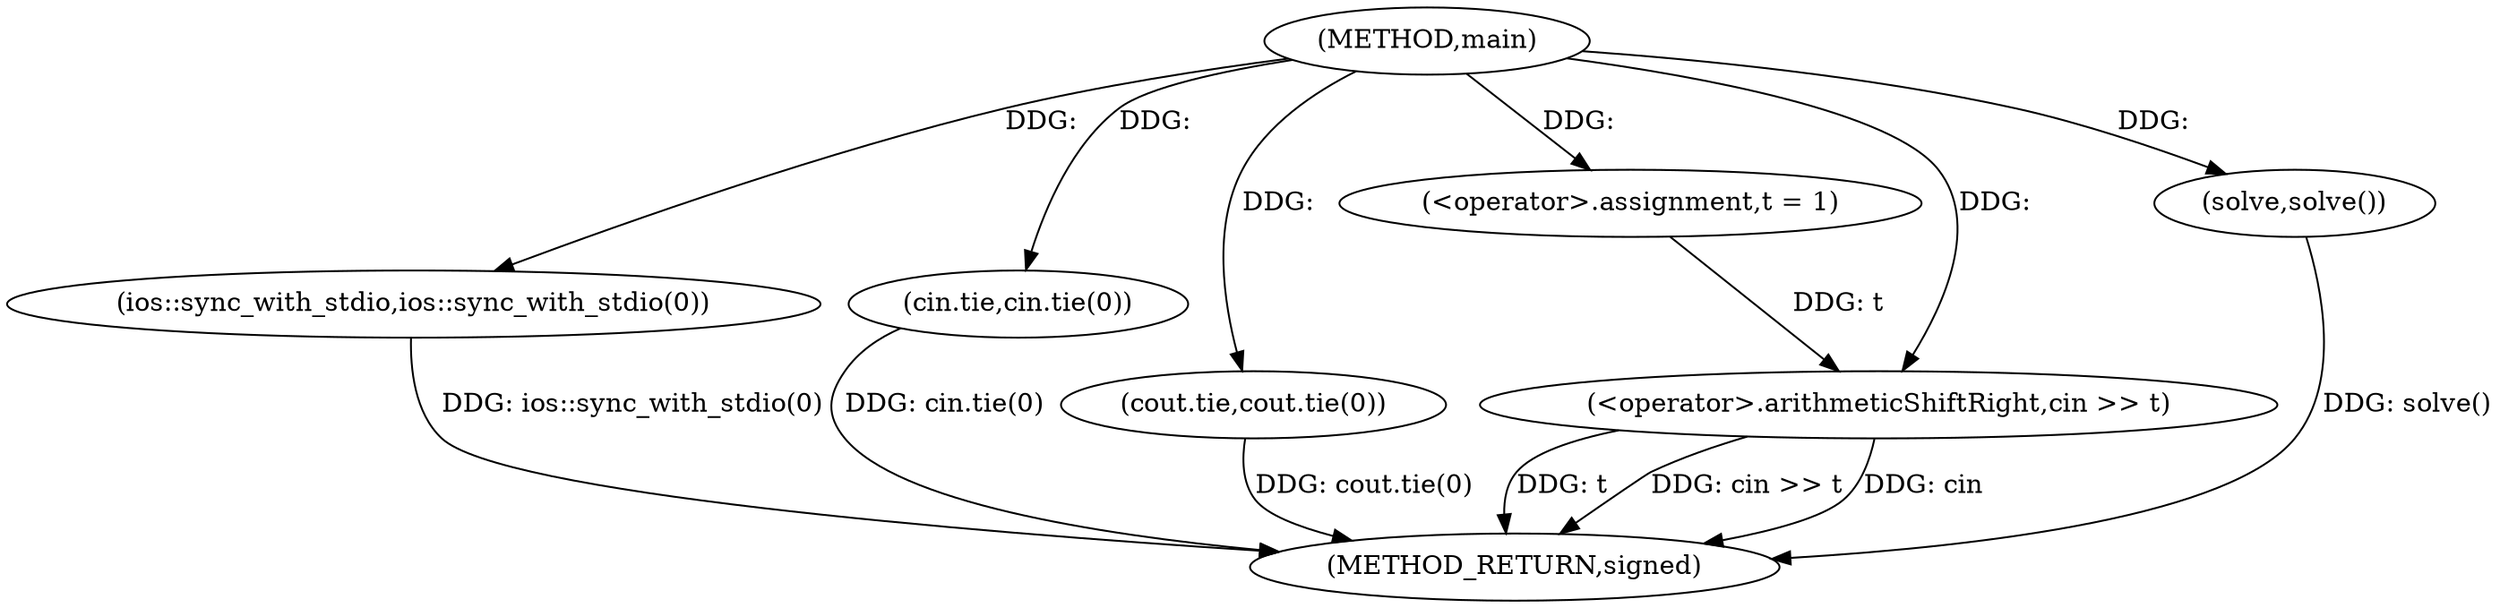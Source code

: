 digraph "main" {  
"1000239" [label = "(METHOD,main)" ]
"1000256" [label = "(METHOD_RETURN,signed)" ]
"1000241" [label = "(ios::sync_with_stdio,ios::sync_with_stdio(0))" ]
"1000243" [label = "(cin.tie,cin.tie(0))" ]
"1000245" [label = "(cout.tie,cout.tie(0))" ]
"1000248" [label = "(<operator>.assignment,t = 1)" ]
"1000251" [label = "(<operator>.arithmeticShiftRight,cin >> t)" ]
"1000255" [label = "(solve,solve())" ]
  "1000241" -> "1000256"  [ label = "DDG: ios::sync_with_stdio(0)"] 
  "1000243" -> "1000256"  [ label = "DDG: cin.tie(0)"] 
  "1000245" -> "1000256"  [ label = "DDG: cout.tie(0)"] 
  "1000251" -> "1000256"  [ label = "DDG: t"] 
  "1000251" -> "1000256"  [ label = "DDG: cin >> t"] 
  "1000255" -> "1000256"  [ label = "DDG: solve()"] 
  "1000251" -> "1000256"  [ label = "DDG: cin"] 
  "1000239" -> "1000248"  [ label = "DDG: "] 
  "1000239" -> "1000241"  [ label = "DDG: "] 
  "1000239" -> "1000243"  [ label = "DDG: "] 
  "1000239" -> "1000245"  [ label = "DDG: "] 
  "1000239" -> "1000251"  [ label = "DDG: "] 
  "1000248" -> "1000251"  [ label = "DDG: t"] 
  "1000239" -> "1000255"  [ label = "DDG: "] 
}
